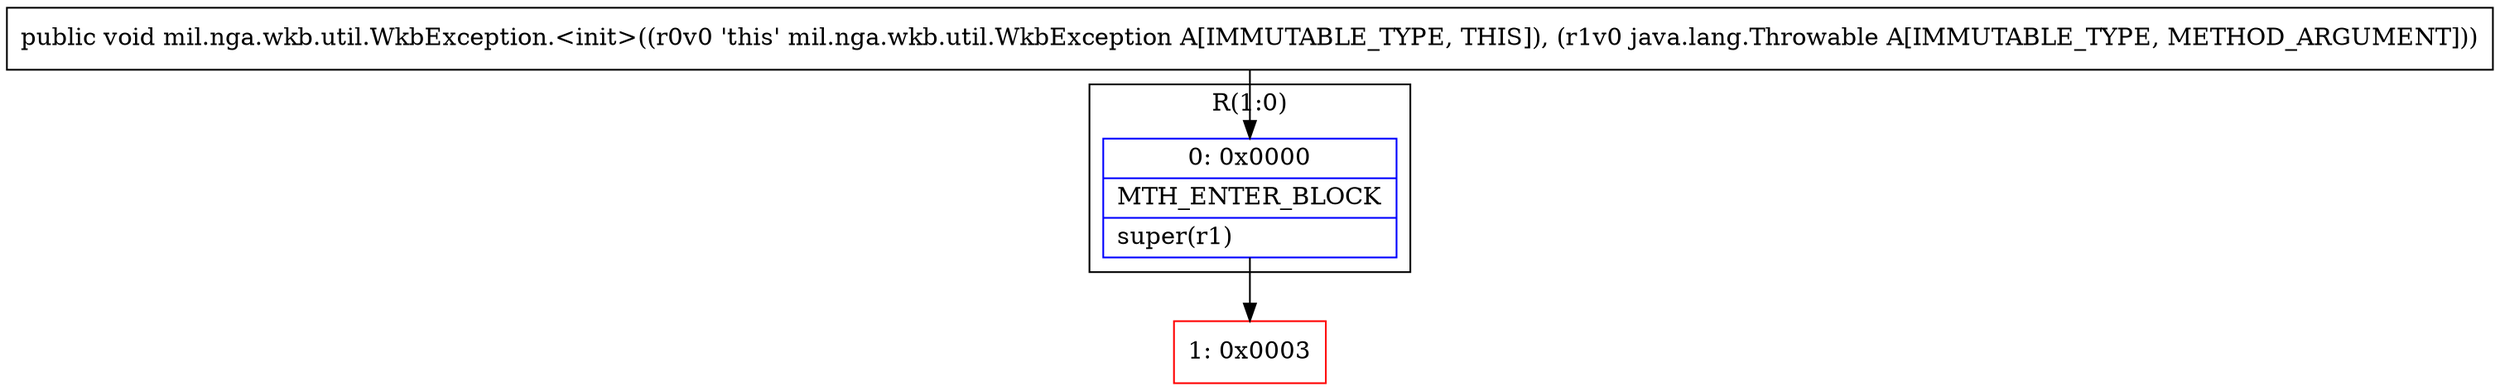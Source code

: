 digraph "CFG formil.nga.wkb.util.WkbException.\<init\>(Ljava\/lang\/Throwable;)V" {
subgraph cluster_Region_362190196 {
label = "R(1:0)";
node [shape=record,color=blue];
Node_0 [shape=record,label="{0\:\ 0x0000|MTH_ENTER_BLOCK\l|super(r1)\l}"];
}
Node_1 [shape=record,color=red,label="{1\:\ 0x0003}"];
MethodNode[shape=record,label="{public void mil.nga.wkb.util.WkbException.\<init\>((r0v0 'this' mil.nga.wkb.util.WkbException A[IMMUTABLE_TYPE, THIS]), (r1v0 java.lang.Throwable A[IMMUTABLE_TYPE, METHOD_ARGUMENT])) }"];
MethodNode -> Node_0;
Node_0 -> Node_1;
}


